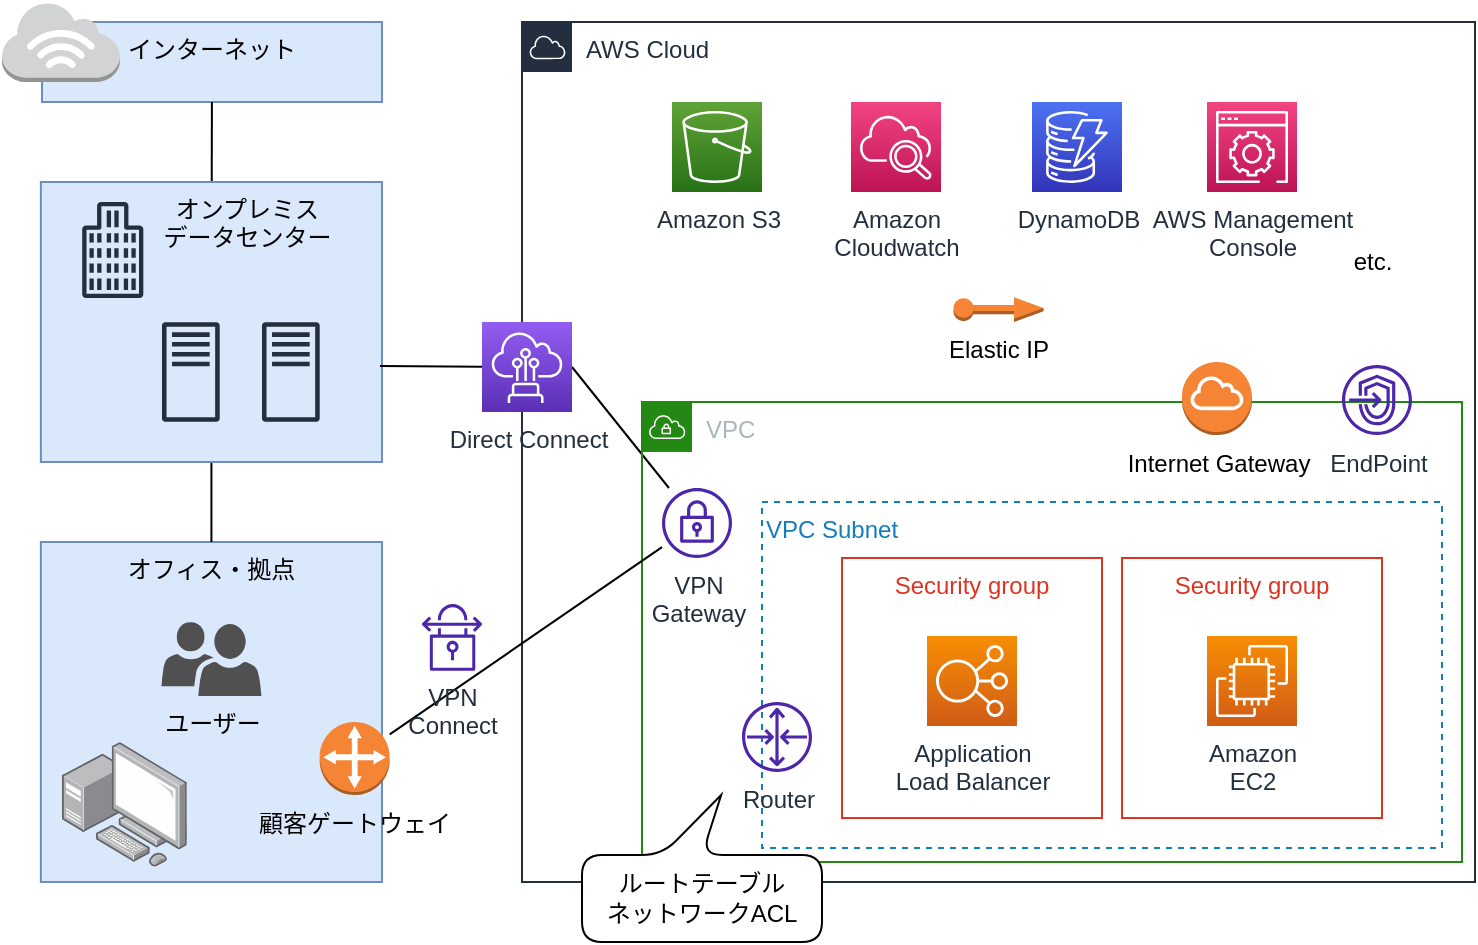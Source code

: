 <mxfile version="20.0.1" type="github">
  <diagram id="VBipvJmnQHiW-nZlILOJ" name="Page-1">
    <mxGraphModel dx="1426" dy="730" grid="1" gridSize="10" guides="1" tooltips="1" connect="1" arrows="1" fold="1" page="1" pageScale="1" pageWidth="850" pageHeight="1100" math="0" shadow="0">
      <root>
        <mxCell id="0" />
        <mxCell id="1" parent="0" />
        <mxCell id="26" value="" style="group" parent="1" vertex="1" connectable="0">
          <mxGeometry x="39.42" y="500" width="170.58" height="170" as="geometry" />
        </mxCell>
        <mxCell id="16" value="オフィス・拠点" style="fillColor=#dae8fc;strokeColor=#6c8ebf;dashed=0;verticalAlign=top;fontStyle=0;align=center;" parent="26" vertex="1">
          <mxGeometry width="170.58" height="170" as="geometry" />
        </mxCell>
        <mxCell id="17" value="ユーザー" style="sketch=0;pointerEvents=1;shadow=0;dashed=0;html=1;strokeColor=none;labelPosition=center;verticalLabelPosition=bottom;verticalAlign=top;align=center;fillColor=#505050;shape=mxgraph.mscae.intune.user_group" parent="26" vertex="1">
          <mxGeometry x="60.29" y="40" width="50" height="37" as="geometry" />
        </mxCell>
        <mxCell id="18" value="" style="points=[];aspect=fixed;html=1;align=center;shadow=0;dashed=0;image;image=img/lib/allied_telesis/computer_and_terminals/Personal_Computer_with_Server.svg;" parent="26" vertex="1">
          <mxGeometry x="10.58" y="100" width="62.4" height="62.4" as="geometry" />
        </mxCell>
        <mxCell id="2" value="AWS Cloud" style="points=[[0,0],[0.25,0],[0.5,0],[0.75,0],[1,0],[1,0.25],[1,0.5],[1,0.75],[1,1],[0.75,1],[0.5,1],[0.25,1],[0,1],[0,0.75],[0,0.5],[0,0.25]];outlineConnect=0;gradientColor=none;html=1;whiteSpace=wrap;fontSize=12;fontStyle=0;container=1;pointerEvents=0;collapsible=0;recursiveResize=0;shape=mxgraph.aws4.group;grIcon=mxgraph.aws4.group_aws_cloud;strokeColor=#232F3E;fillColor=none;verticalAlign=top;align=left;spacingLeft=30;fontColor=#232F3E;dashed=0;" parent="1" vertex="1">
          <mxGeometry x="280" y="240" width="476.5" height="430" as="geometry" />
        </mxCell>
        <mxCell id="43" style="edgeStyle=none;html=1;endArrow=none;endFill=0;exitX=1;exitY=0.5;exitDx=0;exitDy=0;exitPerimeter=0;" parent="2" source="20" target="42" edge="1">
          <mxGeometry relative="1" as="geometry" />
        </mxCell>
        <mxCell id="20" value="Direct Connect" style="sketch=0;points=[[0,0,0],[0.25,0,0],[0.5,0,0],[0.75,0,0],[1,0,0],[0,1,0],[0.25,1,0],[0.5,1,0],[0.75,1,0],[1,1,0],[0,0.25,0],[0,0.5,0],[0,0.75,0],[1,0.25,0],[1,0.5,0],[1,0.75,0]];outlineConnect=0;fontColor=#232F3E;gradientColor=#945DF2;gradientDirection=north;fillColor=#5A30B5;strokeColor=#ffffff;dashed=0;verticalLabelPosition=bottom;verticalAlign=top;align=center;html=1;fontSize=12;fontStyle=0;aspect=fixed;shape=mxgraph.aws4.resourceIcon;resIcon=mxgraph.aws4.direct_connect;" parent="2" vertex="1">
          <mxGeometry x="-20" y="150" width="45" height="45" as="geometry" />
        </mxCell>
        <mxCell id="23" value="VPC" style="points=[[0,0],[0.25,0],[0.5,0],[0.75,0],[1,0],[1,0.25],[1,0.5],[1,0.75],[1,1],[0.75,1],[0.5,1],[0.25,1],[0,1],[0,0.75],[0,0.5],[0,0.25]];outlineConnect=0;gradientColor=none;html=1;whiteSpace=wrap;fontSize=12;fontStyle=0;container=0;pointerEvents=0;collapsible=0;recursiveResize=0;shape=mxgraph.aws4.group;grIcon=mxgraph.aws4.group_vpc;strokeColor=#248814;fillColor=none;verticalAlign=top;align=left;spacingLeft=30;fontColor=#AAB7B8;dashed=0;" parent="2" vertex="1">
          <mxGeometry x="60" y="190" width="410" height="230" as="geometry" />
        </mxCell>
        <mxCell id="24" value="VPC Subnet" style="fillColor=none;strokeColor=#147EBA;dashed=1;verticalAlign=top;fontStyle=0;fontColor=#147EBA;align=left;" parent="2" vertex="1">
          <mxGeometry x="120" y="240" width="340" height="173" as="geometry" />
        </mxCell>
        <mxCell id="25" value="Security group" style="fillColor=none;strokeColor=#DD3522;verticalAlign=top;fontStyle=0;fontColor=#DD3522;" parent="2" vertex="1">
          <mxGeometry x="160" y="268" width="130" height="130" as="geometry" />
        </mxCell>
        <mxCell id="27" value="Security group" style="fillColor=none;strokeColor=#DD3522;verticalAlign=top;fontStyle=0;fontColor=#DD3522;" parent="2" vertex="1">
          <mxGeometry x="300" y="268" width="130" height="130" as="geometry" />
        </mxCell>
        <mxCell id="28" value="Amazon&lt;br&gt;EC2" style="sketch=0;points=[[0,0,0],[0.25,0,0],[0.5,0,0],[0.75,0,0],[1,0,0],[0,1,0],[0.25,1,0],[0.5,1,0],[0.75,1,0],[1,1,0],[0,0.25,0],[0,0.5,0],[0,0.75,0],[1,0.25,0],[1,0.5,0],[1,0.75,0]];outlineConnect=0;fontColor=#232F3E;gradientColor=#F78E04;gradientDirection=north;fillColor=#D05C17;strokeColor=#ffffff;dashed=0;verticalLabelPosition=bottom;verticalAlign=top;align=center;html=1;fontSize=12;fontStyle=0;aspect=fixed;shape=mxgraph.aws4.resourceIcon;resIcon=mxgraph.aws4.ec2;" parent="2" vertex="1">
          <mxGeometry x="342.5" y="307" width="45" height="45" as="geometry" />
        </mxCell>
        <mxCell id="29" value="Application&lt;br&gt;Load Balancer" style="sketch=0;points=[[0,0,0],[0.25,0,0],[0.5,0,0],[0.75,0,0],[1,0,0],[0,1,0],[0.25,1,0],[0.5,1,0],[0.75,1,0],[1,1,0],[0,0.25,0],[0,0.5,0],[0,0.75,0],[1,0.25,0],[1,0.5,0],[1,0.75,0]];outlineConnect=0;fontColor=#232F3E;gradientColor=#F78E04;gradientDirection=north;fillColor=#D05C17;strokeColor=#ffffff;dashed=0;verticalLabelPosition=bottom;verticalAlign=top;align=center;html=1;fontSize=12;fontStyle=0;aspect=fixed;shape=mxgraph.aws4.resourceIcon;resIcon=mxgraph.aws4.elastic_load_balancing;" parent="2" vertex="1">
          <mxGeometry x="202.5" y="307" width="45" height="45" as="geometry" />
        </mxCell>
        <mxCell id="30" value="Router" style="sketch=0;outlineConnect=0;fontColor=#232F3E;gradientColor=none;fillColor=#4D27AA;strokeColor=none;dashed=0;verticalLabelPosition=bottom;verticalAlign=top;align=center;html=1;fontSize=12;fontStyle=0;aspect=fixed;pointerEvents=1;shape=mxgraph.aws4.router;" parent="2" vertex="1">
          <mxGeometry x="110" y="340" width="35" height="35" as="geometry" />
        </mxCell>
        <mxCell id="37" value="Internet Gateway" style="outlineConnect=0;dashed=0;verticalLabelPosition=bottom;verticalAlign=top;align=center;html=1;shape=mxgraph.aws3.internet_gateway;fillColor=#F58534;gradientColor=none;aspect=fixed;" parent="2" vertex="1">
          <mxGeometry x="330" y="170.0" width="35" height="36.52" as="geometry" />
        </mxCell>
        <mxCell id="3" value="Amazon S3" style="sketch=0;points=[[0,0,0],[0.25,0,0],[0.5,0,0],[0.75,0,0],[1,0,0],[0,1,0],[0.25,1,0],[0.5,1,0],[0.75,1,0],[1,1,0],[0,0.25,0],[0,0.5,0],[0,0.75,0],[1,0.25,0],[1,0.5,0],[1,0.75,0]];outlineConnect=0;fontColor=#232F3E;gradientColor=#60A337;gradientDirection=north;fillColor=#277116;strokeColor=#ffffff;dashed=0;verticalLabelPosition=bottom;verticalAlign=top;align=center;html=1;fontSize=12;fontStyle=0;aspect=fixed;shape=mxgraph.aws4.resourceIcon;resIcon=mxgraph.aws4.s3;" parent="2" vertex="1">
          <mxGeometry x="75" y="40" width="45" height="45" as="geometry" />
        </mxCell>
        <mxCell id="4" value="Amazon &lt;br&gt;Cloudwatch" style="sketch=0;points=[[0,0,0],[0.25,0,0],[0.5,0,0],[0.75,0,0],[1,0,0],[0,1,0],[0.25,1,0],[0.5,1,0],[0.75,1,0],[1,1,0],[0,0.25,0],[0,0.5,0],[0,0.75,0],[1,0.25,0],[1,0.5,0],[1,0.75,0]];points=[[0,0,0],[0.25,0,0],[0.5,0,0],[0.75,0,0],[1,0,0],[0,1,0],[0.25,1,0],[0.5,1,0],[0.75,1,0],[1,1,0],[0,0.25,0],[0,0.5,0],[0,0.75,0],[1,0.25,0],[1,0.5,0],[1,0.75,0]];outlineConnect=0;fontColor=#232F3E;gradientColor=#F34482;gradientDirection=north;fillColor=#BC1356;strokeColor=#ffffff;dashed=0;verticalLabelPosition=bottom;verticalAlign=top;align=center;html=1;fontSize=12;fontStyle=0;aspect=fixed;shape=mxgraph.aws4.resourceIcon;resIcon=mxgraph.aws4.cloudwatch_2;" parent="2" vertex="1">
          <mxGeometry x="164.5" y="40" width="45" height="45" as="geometry" />
        </mxCell>
        <mxCell id="5" value="DynamoDB" style="sketch=0;points=[[0,0,0],[0.25,0,0],[0.5,0,0],[0.75,0,0],[1,0,0],[0,1,0],[0.25,1,0],[0.5,1,0],[0.75,1,0],[1,1,0],[0,0.25,0],[0,0.5,0],[0,0.75,0],[1,0.25,0],[1,0.5,0],[1,0.75,0]];outlineConnect=0;fontColor=#232F3E;gradientColor=#4D72F3;gradientDirection=north;fillColor=#3334B9;strokeColor=#ffffff;dashed=0;verticalLabelPosition=bottom;verticalAlign=top;align=center;html=1;fontSize=12;fontStyle=0;aspect=fixed;shape=mxgraph.aws4.resourceIcon;resIcon=mxgraph.aws4.dynamodb;" parent="2" vertex="1">
          <mxGeometry x="255" y="40" width="45" height="45" as="geometry" />
        </mxCell>
        <mxCell id="6" value="AWS Management&lt;br&gt;Console" style="sketch=0;points=[[0,0,0],[0.25,0,0],[0.5,0,0],[0.75,0,0],[1,0,0],[0,1,0],[0.25,1,0],[0.5,1,0],[0.75,1,0],[1,1,0],[0,0.25,0],[0,0.5,0],[0,0.75,0],[1,0.25,0],[1,0.5,0],[1,0.75,0]];points=[[0,0,0],[0.25,0,0],[0.5,0,0],[0.75,0,0],[1,0,0],[0,1,0],[0.25,1,0],[0.5,1,0],[0.75,1,0],[1,1,0],[0,0.25,0],[0,0.5,0],[0,0.75,0],[1,0.25,0],[1,0.5,0],[1,0.75,0]];outlineConnect=0;fontColor=#232F3E;gradientColor=#F34482;gradientDirection=north;fillColor=#BC1356;strokeColor=#ffffff;dashed=0;verticalLabelPosition=bottom;verticalAlign=top;align=center;html=1;fontSize=12;fontStyle=0;aspect=fixed;shape=mxgraph.aws4.resourceIcon;resIcon=mxgraph.aws4.management_console;" parent="2" vertex="1">
          <mxGeometry x="342.5" y="40" width="45" height="45" as="geometry" />
        </mxCell>
        <mxCell id="7" value="etc." style="text;html=1;resizable=0;autosize=1;align=center;verticalAlign=middle;points=[];fillColor=none;strokeColor=none;rounded=0;" parent="2" vertex="1">
          <mxGeometry x="410" y="110" width="30" height="20" as="geometry" />
        </mxCell>
        <mxCell id="38" value="Elastic IP" style="outlineConnect=0;dashed=0;verticalLabelPosition=bottom;verticalAlign=top;align=center;html=1;shape=mxgraph.aws3.elastic_ip;fillColor=#F58534;gradientColor=none;aspect=fixed;" parent="2" vertex="1">
          <mxGeometry x="215.75" y="137.65" width="45" height="12.35" as="geometry" />
        </mxCell>
        <mxCell id="40" value="EndPoint" style="sketch=0;outlineConnect=0;fontColor=#232F3E;gradientColor=none;fillColor=#4D27AA;strokeColor=none;dashed=0;verticalLabelPosition=bottom;verticalAlign=top;align=center;html=1;fontSize=12;fontStyle=0;aspect=fixed;pointerEvents=1;shape=mxgraph.aws4.endpoints;" parent="2" vertex="1">
          <mxGeometry x="410" y="171.52" width="35" height="35" as="geometry" />
        </mxCell>
        <mxCell id="42" value="VPN&lt;br&gt;Gateway" style="sketch=0;outlineConnect=0;fontColor=#232F3E;gradientColor=none;fillColor=#4D27AA;strokeColor=none;dashed=0;verticalLabelPosition=bottom;verticalAlign=top;align=center;html=1;fontSize=12;fontStyle=0;aspect=fixed;pointerEvents=1;shape=mxgraph.aws4.vpn_gateway;" parent="2" vertex="1">
          <mxGeometry x="70" y="233" width="35" height="35" as="geometry" />
        </mxCell>
        <mxCell id="14" value="" style="group" parent="1" vertex="1" connectable="0">
          <mxGeometry x="20" y="230" width="190" height="50" as="geometry" />
        </mxCell>
        <mxCell id="12" value="インターネット" style="fillColor=#dae8fc;strokeColor=#6c8ebf;dashed=0;verticalAlign=top;fontStyle=0;align=center;" parent="14" vertex="1">
          <mxGeometry x="20" y="10" width="170" height="40" as="geometry" />
        </mxCell>
        <mxCell id="13" value="" style="outlineConnect=0;dashed=0;verticalLabelPosition=bottom;verticalAlign=top;align=center;html=1;shape=mxgraph.aws3.internet_3;fillColor=#D2D3D3;gradientColor=none;aspect=fixed;" parent="14" vertex="1">
          <mxGeometry width="58.89" height="40" as="geometry" />
        </mxCell>
        <mxCell id="33" style="edgeStyle=none;html=1;entryX=0.5;entryY=0;entryDx=0;entryDy=0;endArrow=none;endFill=0;" parent="1" source="8" target="16" edge="1">
          <mxGeometry relative="1" as="geometry" />
        </mxCell>
        <mxCell id="35" value="" style="edgeStyle=none;html=1;endArrow=none;endFill=0;" parent="1" source="8" target="12" edge="1">
          <mxGeometry relative="1" as="geometry" />
        </mxCell>
        <mxCell id="8" value="　　　オンプレミス&#xa;　　　データセンター" style="fillColor=#dae8fc;strokeColor=#6c8ebf;dashed=0;verticalAlign=top;fontStyle=0;align=center;" parent="1" vertex="1">
          <mxGeometry x="39.42" y="320" width="170.58" height="140" as="geometry" />
        </mxCell>
        <mxCell id="9" value="" style="sketch=0;outlineConnect=0;fontColor=#232F3E;gradientColor=none;fillColor=#232F3D;strokeColor=none;dashed=0;verticalLabelPosition=bottom;verticalAlign=top;align=center;html=1;fontSize=12;fontStyle=0;aspect=fixed;pointerEvents=1;shape=mxgraph.aws4.office_building;" parent="1" vertex="1">
          <mxGeometry x="60" y="330" width="30.77" height="48" as="geometry" />
        </mxCell>
        <mxCell id="10" value="" style="sketch=0;outlineConnect=0;fontColor=#232F3E;gradientColor=none;fillColor=#232F3D;strokeColor=none;dashed=0;verticalLabelPosition=bottom;verticalAlign=top;align=center;html=1;fontSize=12;fontStyle=0;aspect=fixed;pointerEvents=1;shape=mxgraph.aws4.traditional_server;" parent="1" vertex="1">
          <mxGeometry x="100" y="390" width="28.85" height="50" as="geometry" />
        </mxCell>
        <mxCell id="11" value="" style="sketch=0;outlineConnect=0;fontColor=#232F3E;gradientColor=none;fillColor=#232F3D;strokeColor=none;dashed=0;verticalLabelPosition=bottom;verticalAlign=top;align=center;html=1;fontSize=12;fontStyle=0;aspect=fixed;pointerEvents=1;shape=mxgraph.aws4.traditional_server;" parent="1" vertex="1">
          <mxGeometry x="150" y="390" width="28.85" height="50" as="geometry" />
        </mxCell>
        <mxCell id="32" style="edgeStyle=none;html=1;endArrow=none;endFill=0;" parent="1" source="19" target="42" edge="1">
          <mxGeometry relative="1" as="geometry">
            <mxPoint x="340" y="491.76" as="targetPoint" />
          </mxGeometry>
        </mxCell>
        <mxCell id="19" value="顧客ゲートウェイ" style="outlineConnect=0;dashed=0;verticalLabelPosition=bottom;verticalAlign=top;align=center;html=1;shape=mxgraph.aws3.customer_gateway;fillColor=#F58534;gradientColor=none;aspect=fixed;" parent="1" vertex="1">
          <mxGeometry x="178.85" y="590" width="35" height="36.52" as="geometry" />
        </mxCell>
        <mxCell id="31" value="ルートテーブル&lt;br&gt;ネットワークACL" style="shape=callout;whiteSpace=wrap;html=1;perimeter=calloutPerimeter;direction=west;position2=0.42;rounded=1;" parent="1" vertex="1">
          <mxGeometry x="310" y="626.52" width="120" height="73.48" as="geometry" />
        </mxCell>
        <mxCell id="39" value="VPN&lt;br&gt;Connect" style="sketch=0;outlineConnect=0;fontColor=#232F3E;gradientColor=none;fillColor=#4D27AA;strokeColor=none;dashed=0;verticalLabelPosition=bottom;verticalAlign=top;align=center;html=1;fontSize=12;fontStyle=0;aspect=fixed;pointerEvents=1;shape=mxgraph.aws4.vpn_connection;" parent="1" vertex="1">
          <mxGeometry x="230" y="531" width="30" height="33.45" as="geometry" />
        </mxCell>
        <mxCell id="44" style="edgeStyle=none;html=1;entryX=0.994;entryY=0.657;entryDx=0;entryDy=0;entryPerimeter=0;endArrow=none;endFill=0;" parent="1" source="20" target="8" edge="1">
          <mxGeometry relative="1" as="geometry" />
        </mxCell>
      </root>
    </mxGraphModel>
  </diagram>
</mxfile>
